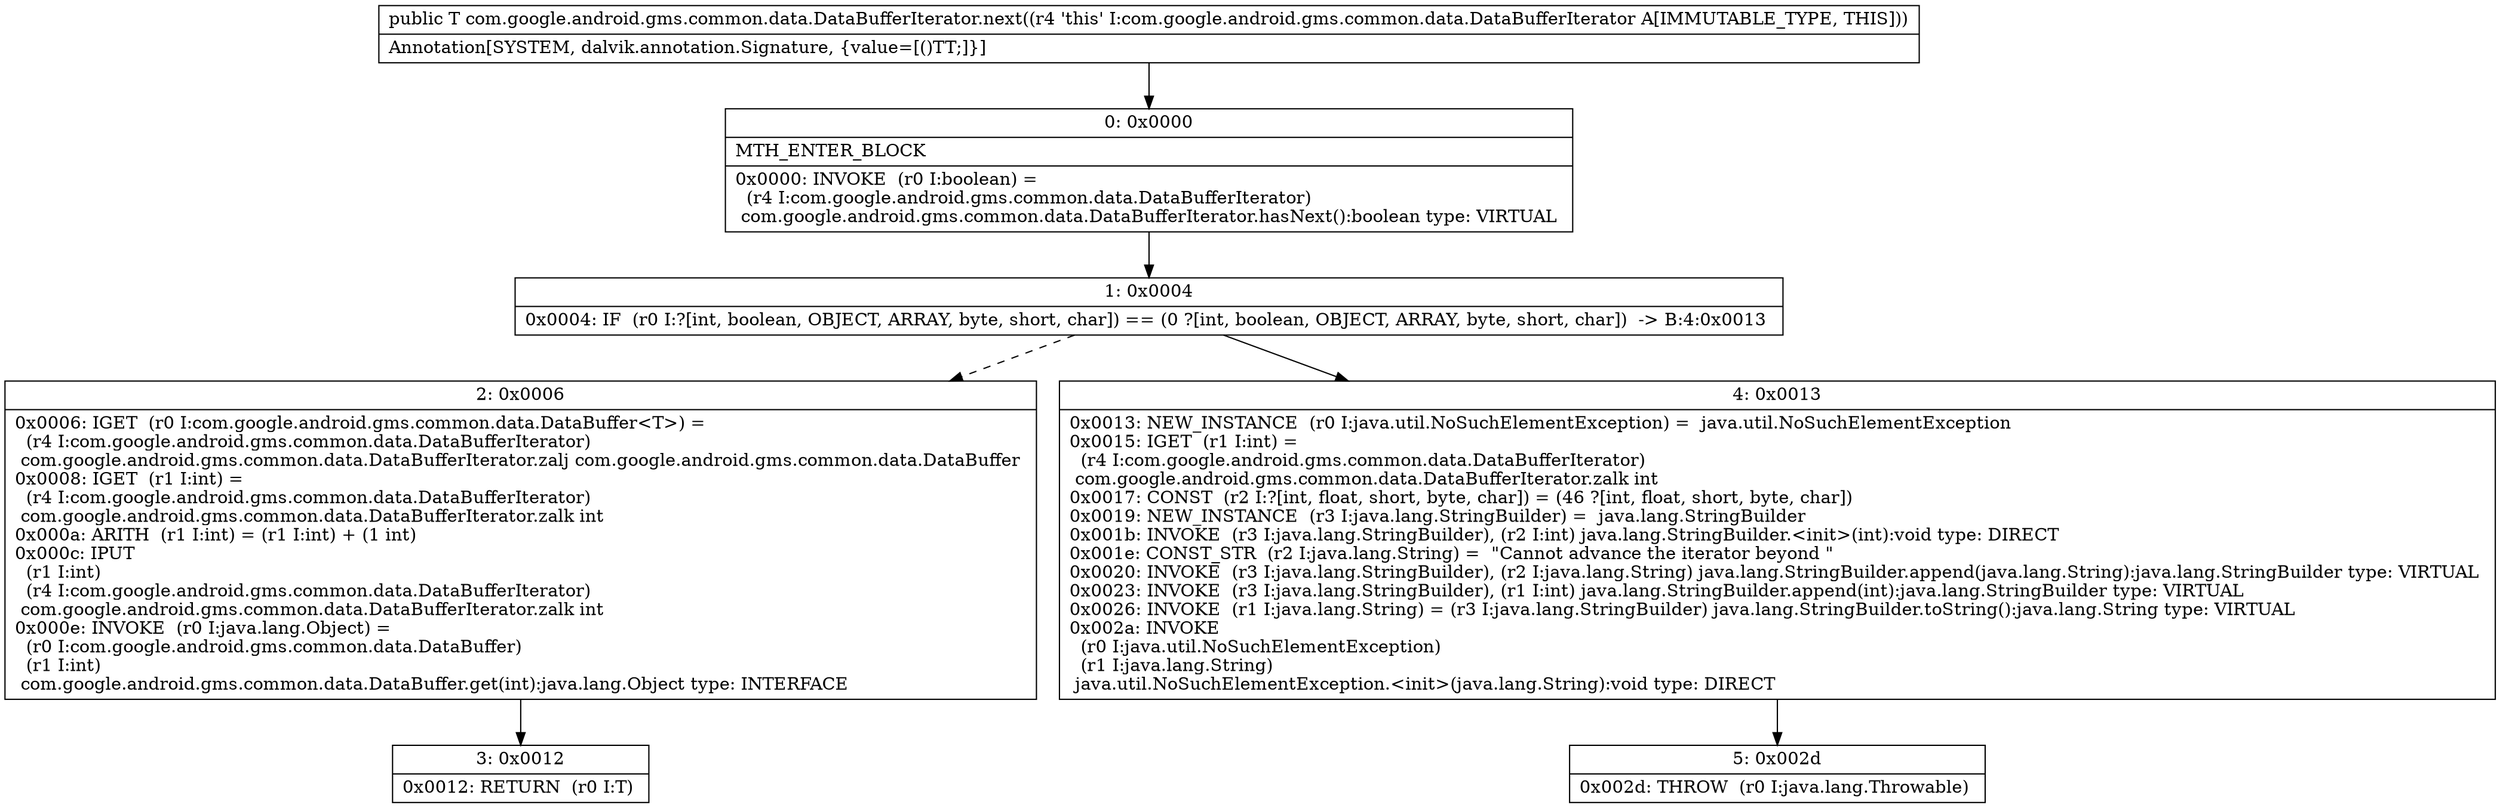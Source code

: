 digraph "CFG forcom.google.android.gms.common.data.DataBufferIterator.next()Ljava\/lang\/Object;" {
Node_0 [shape=record,label="{0\:\ 0x0000|MTH_ENTER_BLOCK\l|0x0000: INVOKE  (r0 I:boolean) = \l  (r4 I:com.google.android.gms.common.data.DataBufferIterator)\l com.google.android.gms.common.data.DataBufferIterator.hasNext():boolean type: VIRTUAL \l}"];
Node_1 [shape=record,label="{1\:\ 0x0004|0x0004: IF  (r0 I:?[int, boolean, OBJECT, ARRAY, byte, short, char]) == (0 ?[int, boolean, OBJECT, ARRAY, byte, short, char])  \-\> B:4:0x0013 \l}"];
Node_2 [shape=record,label="{2\:\ 0x0006|0x0006: IGET  (r0 I:com.google.android.gms.common.data.DataBuffer\<T\>) = \l  (r4 I:com.google.android.gms.common.data.DataBufferIterator)\l com.google.android.gms.common.data.DataBufferIterator.zalj com.google.android.gms.common.data.DataBuffer \l0x0008: IGET  (r1 I:int) = \l  (r4 I:com.google.android.gms.common.data.DataBufferIterator)\l com.google.android.gms.common.data.DataBufferIterator.zalk int \l0x000a: ARITH  (r1 I:int) = (r1 I:int) + (1 int) \l0x000c: IPUT  \l  (r1 I:int)\l  (r4 I:com.google.android.gms.common.data.DataBufferIterator)\l com.google.android.gms.common.data.DataBufferIterator.zalk int \l0x000e: INVOKE  (r0 I:java.lang.Object) = \l  (r0 I:com.google.android.gms.common.data.DataBuffer)\l  (r1 I:int)\l com.google.android.gms.common.data.DataBuffer.get(int):java.lang.Object type: INTERFACE \l}"];
Node_3 [shape=record,label="{3\:\ 0x0012|0x0012: RETURN  (r0 I:T) \l}"];
Node_4 [shape=record,label="{4\:\ 0x0013|0x0013: NEW_INSTANCE  (r0 I:java.util.NoSuchElementException) =  java.util.NoSuchElementException \l0x0015: IGET  (r1 I:int) = \l  (r4 I:com.google.android.gms.common.data.DataBufferIterator)\l com.google.android.gms.common.data.DataBufferIterator.zalk int \l0x0017: CONST  (r2 I:?[int, float, short, byte, char]) = (46 ?[int, float, short, byte, char]) \l0x0019: NEW_INSTANCE  (r3 I:java.lang.StringBuilder) =  java.lang.StringBuilder \l0x001b: INVOKE  (r3 I:java.lang.StringBuilder), (r2 I:int) java.lang.StringBuilder.\<init\>(int):void type: DIRECT \l0x001e: CONST_STR  (r2 I:java.lang.String) =  \"Cannot advance the iterator beyond \" \l0x0020: INVOKE  (r3 I:java.lang.StringBuilder), (r2 I:java.lang.String) java.lang.StringBuilder.append(java.lang.String):java.lang.StringBuilder type: VIRTUAL \l0x0023: INVOKE  (r3 I:java.lang.StringBuilder), (r1 I:int) java.lang.StringBuilder.append(int):java.lang.StringBuilder type: VIRTUAL \l0x0026: INVOKE  (r1 I:java.lang.String) = (r3 I:java.lang.StringBuilder) java.lang.StringBuilder.toString():java.lang.String type: VIRTUAL \l0x002a: INVOKE  \l  (r0 I:java.util.NoSuchElementException)\l  (r1 I:java.lang.String)\l java.util.NoSuchElementException.\<init\>(java.lang.String):void type: DIRECT \l}"];
Node_5 [shape=record,label="{5\:\ 0x002d|0x002d: THROW  (r0 I:java.lang.Throwable) \l}"];
MethodNode[shape=record,label="{public T com.google.android.gms.common.data.DataBufferIterator.next((r4 'this' I:com.google.android.gms.common.data.DataBufferIterator A[IMMUTABLE_TYPE, THIS]))  | Annotation[SYSTEM, dalvik.annotation.Signature, \{value=[()TT;]\}]\l}"];
MethodNode -> Node_0;
Node_0 -> Node_1;
Node_1 -> Node_2[style=dashed];
Node_1 -> Node_4;
Node_2 -> Node_3;
Node_4 -> Node_5;
}

